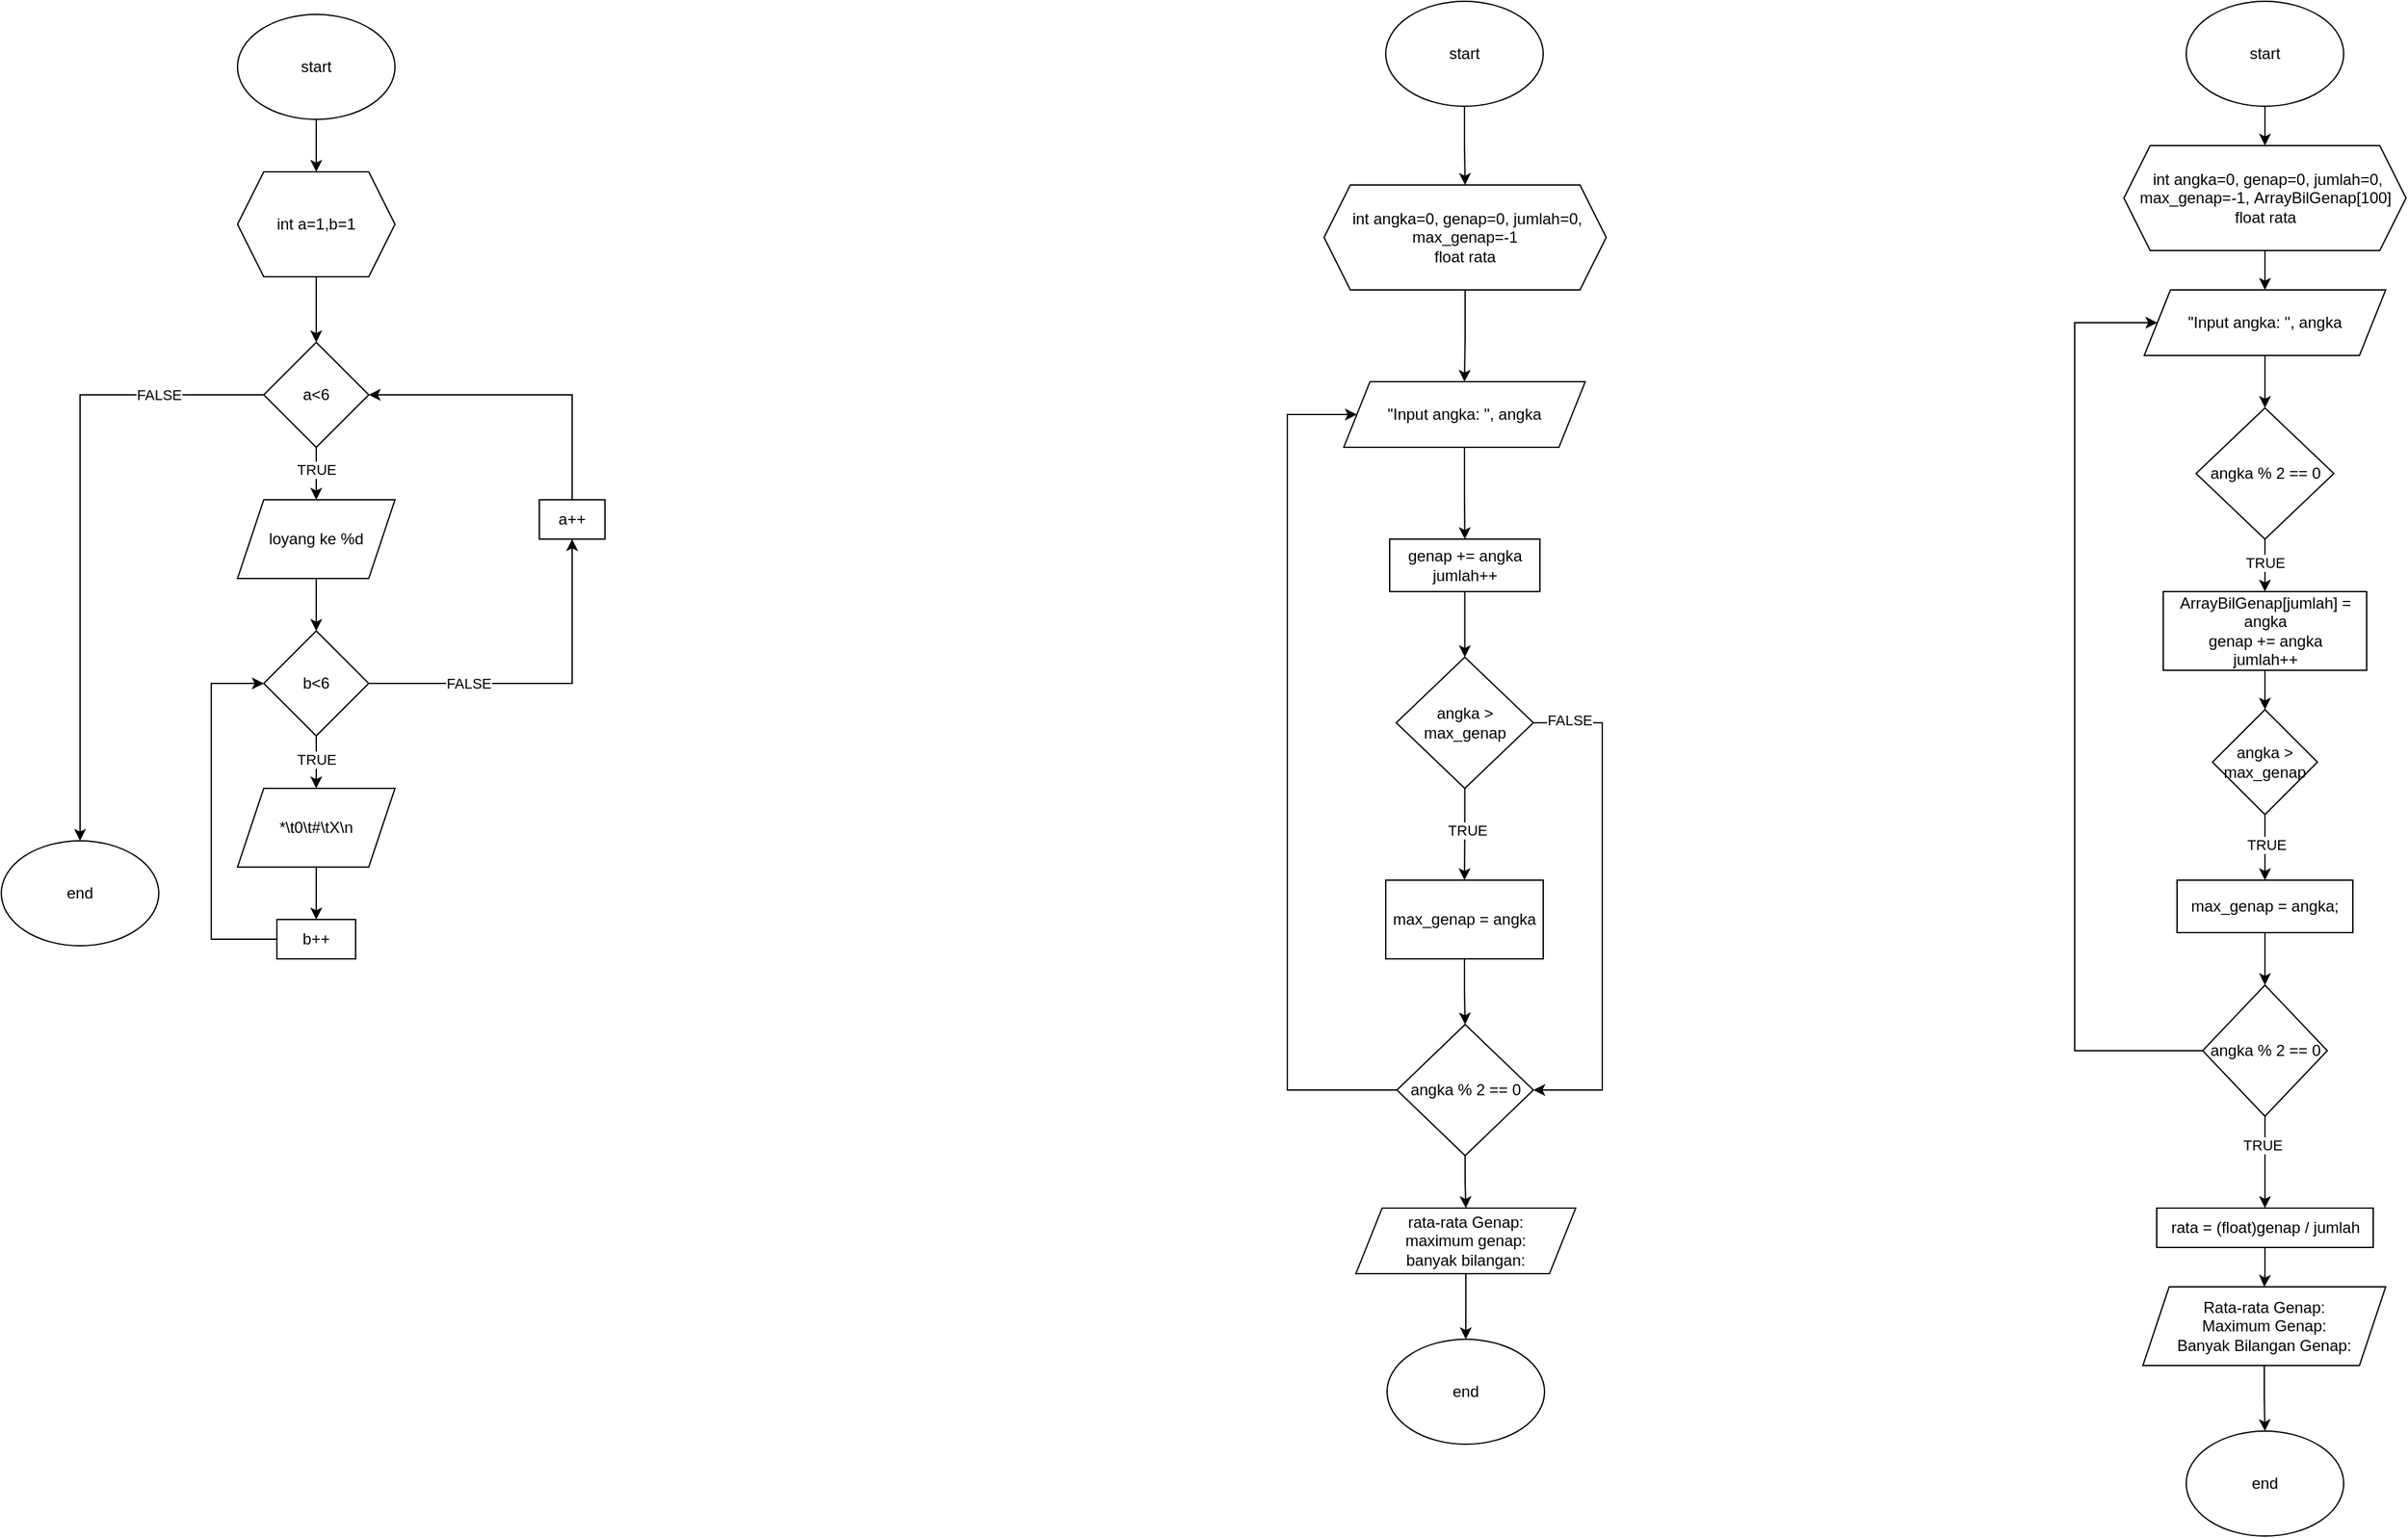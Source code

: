 <mxfile version="25.0.1">
  <diagram name="Page-1" id="1oAfq___Pv5-RbnvMRSS">
    <mxGraphModel dx="1315" dy="1180" grid="1" gridSize="10" guides="1" tooltips="1" connect="1" arrows="1" fold="1" page="1" pageScale="1" pageWidth="850" pageHeight="1100" math="0" shadow="0">
      <root>
        <mxCell id="0" />
        <mxCell id="1" parent="0" />
        <mxCell id="LzoUuZFargR1hE_XarP3-33" value="" style="edgeStyle=orthogonalEdgeStyle;rounded=0;orthogonalLoop=1;jettySize=auto;html=1;" edge="1" parent="1" source="LzoUuZFargR1hE_XarP3-34" target="LzoUuZFargR1hE_XarP3-36">
          <mxGeometry relative="1" as="geometry" />
        </mxCell>
        <mxCell id="LzoUuZFargR1hE_XarP3-34" value="start" style="ellipse;whiteSpace=wrap;html=1;" vertex="1" parent="1">
          <mxGeometry x="1150" y="30" width="120" height="80" as="geometry" />
        </mxCell>
        <mxCell id="LzoUuZFargR1hE_XarP3-35" value="" style="edgeStyle=orthogonalEdgeStyle;rounded=0;orthogonalLoop=1;jettySize=auto;html=1;" edge="1" parent="1" source="LzoUuZFargR1hE_XarP3-36" target="LzoUuZFargR1hE_XarP3-41">
          <mxGeometry relative="1" as="geometry" />
        </mxCell>
        <mxCell id="LzoUuZFargR1hE_XarP3-36" value="int a=1,b=1" style="shape=hexagon;perimeter=hexagonPerimeter2;whiteSpace=wrap;html=1;fixedSize=1;" vertex="1" parent="1">
          <mxGeometry x="1150" y="150" width="120" height="80" as="geometry" />
        </mxCell>
        <mxCell id="LzoUuZFargR1hE_XarP3-37" value="" style="edgeStyle=orthogonalEdgeStyle;rounded=0;orthogonalLoop=1;jettySize=auto;html=1;" edge="1" parent="1" source="LzoUuZFargR1hE_XarP3-41" target="LzoUuZFargR1hE_XarP3-43">
          <mxGeometry relative="1" as="geometry" />
        </mxCell>
        <mxCell id="LzoUuZFargR1hE_XarP3-38" value="TRUE" style="edgeLabel;html=1;align=center;verticalAlign=middle;resizable=0;points=[];" vertex="1" connectable="0" parent="LzoUuZFargR1hE_XarP3-37">
          <mxGeometry x="-0.153" relative="1" as="geometry">
            <mxPoint as="offset" />
          </mxGeometry>
        </mxCell>
        <mxCell id="LzoUuZFargR1hE_XarP3-39" style="edgeStyle=orthogonalEdgeStyle;rounded=0;orthogonalLoop=1;jettySize=auto;html=1;entryX=0.5;entryY=0;entryDx=0;entryDy=0;" edge="1" parent="1" source="LzoUuZFargR1hE_XarP3-41" target="LzoUuZFargR1hE_XarP3-51">
          <mxGeometry relative="1" as="geometry" />
        </mxCell>
        <mxCell id="LzoUuZFargR1hE_XarP3-40" value="FALSE" style="edgeLabel;html=1;align=center;verticalAlign=middle;resizable=0;points=[];" vertex="1" connectable="0" parent="LzoUuZFargR1hE_XarP3-39">
          <mxGeometry x="-0.665" relative="1" as="geometry">
            <mxPoint as="offset" />
          </mxGeometry>
        </mxCell>
        <mxCell id="LzoUuZFargR1hE_XarP3-41" value="a&amp;lt;6" style="rhombus;whiteSpace=wrap;html=1;" vertex="1" parent="1">
          <mxGeometry x="1170" y="280" width="80" height="80" as="geometry" />
        </mxCell>
        <mxCell id="LzoUuZFargR1hE_XarP3-42" value="" style="edgeStyle=orthogonalEdgeStyle;rounded=0;orthogonalLoop=1;jettySize=auto;html=1;" edge="1" parent="1" source="LzoUuZFargR1hE_XarP3-43" target="LzoUuZFargR1hE_XarP3-48">
          <mxGeometry relative="1" as="geometry" />
        </mxCell>
        <mxCell id="LzoUuZFargR1hE_XarP3-43" value="loyang ke %d" style="shape=parallelogram;perimeter=parallelogramPerimeter;whiteSpace=wrap;html=1;fixedSize=1;" vertex="1" parent="1">
          <mxGeometry x="1150" y="400" width="120" height="60" as="geometry" />
        </mxCell>
        <mxCell id="LzoUuZFargR1hE_XarP3-44" value="" style="edgeStyle=orthogonalEdgeStyle;rounded=0;orthogonalLoop=1;jettySize=auto;html=1;" edge="1" parent="1" source="LzoUuZFargR1hE_XarP3-48" target="LzoUuZFargR1hE_XarP3-50">
          <mxGeometry relative="1" as="geometry" />
        </mxCell>
        <mxCell id="LzoUuZFargR1hE_XarP3-45" value="TRUE" style="edgeLabel;html=1;align=center;verticalAlign=middle;resizable=0;points=[];" vertex="1" connectable="0" parent="LzoUuZFargR1hE_XarP3-44">
          <mxGeometry x="-0.119" relative="1" as="geometry">
            <mxPoint as="offset" />
          </mxGeometry>
        </mxCell>
        <mxCell id="LzoUuZFargR1hE_XarP3-46" style="edgeStyle=orthogonalEdgeStyle;rounded=0;orthogonalLoop=1;jettySize=auto;html=1;" edge="1" parent="1" source="LzoUuZFargR1hE_XarP3-48" target="LzoUuZFargR1hE_XarP3-55">
          <mxGeometry relative="1" as="geometry" />
        </mxCell>
        <mxCell id="LzoUuZFargR1hE_XarP3-47" value="FALSE" style="edgeLabel;html=1;align=center;verticalAlign=middle;resizable=0;points=[];" vertex="1" connectable="0" parent="LzoUuZFargR1hE_XarP3-46">
          <mxGeometry x="-0.432" relative="1" as="geometry">
            <mxPoint as="offset" />
          </mxGeometry>
        </mxCell>
        <mxCell id="LzoUuZFargR1hE_XarP3-48" value="b&amp;lt;6" style="rhombus;whiteSpace=wrap;html=1;" vertex="1" parent="1">
          <mxGeometry x="1170" y="500" width="80" height="80" as="geometry" />
        </mxCell>
        <mxCell id="LzoUuZFargR1hE_XarP3-49" value="" style="edgeStyle=orthogonalEdgeStyle;rounded=0;orthogonalLoop=1;jettySize=auto;html=1;" edge="1" parent="1" source="LzoUuZFargR1hE_XarP3-50" target="LzoUuZFargR1hE_XarP3-53">
          <mxGeometry relative="1" as="geometry" />
        </mxCell>
        <mxCell id="LzoUuZFargR1hE_XarP3-50" value="*\t0\t#\tX\n" style="shape=parallelogram;perimeter=parallelogramPerimeter;whiteSpace=wrap;html=1;fixedSize=1;" vertex="1" parent="1">
          <mxGeometry x="1150" y="620" width="120" height="60" as="geometry" />
        </mxCell>
        <mxCell id="LzoUuZFargR1hE_XarP3-51" value="end" style="ellipse;whiteSpace=wrap;html=1;" vertex="1" parent="1">
          <mxGeometry x="970" y="660" width="120" height="80" as="geometry" />
        </mxCell>
        <mxCell id="LzoUuZFargR1hE_XarP3-52" style="edgeStyle=orthogonalEdgeStyle;rounded=0;orthogonalLoop=1;jettySize=auto;html=1;entryX=0;entryY=0.5;entryDx=0;entryDy=0;" edge="1" parent="1" source="LzoUuZFargR1hE_XarP3-53" target="LzoUuZFargR1hE_XarP3-48">
          <mxGeometry relative="1" as="geometry">
            <Array as="points">
              <mxPoint x="1130" y="735" />
              <mxPoint x="1130" y="540" />
            </Array>
          </mxGeometry>
        </mxCell>
        <mxCell id="LzoUuZFargR1hE_XarP3-53" value="b++" style="rounded=0;whiteSpace=wrap;html=1;" vertex="1" parent="1">
          <mxGeometry x="1180" y="720" width="60" height="30" as="geometry" />
        </mxCell>
        <mxCell id="LzoUuZFargR1hE_XarP3-54" style="edgeStyle=orthogonalEdgeStyle;rounded=0;orthogonalLoop=1;jettySize=auto;html=1;entryX=1;entryY=0.5;entryDx=0;entryDy=0;" edge="1" parent="1" source="LzoUuZFargR1hE_XarP3-55" target="LzoUuZFargR1hE_XarP3-41">
          <mxGeometry relative="1" as="geometry">
            <Array as="points">
              <mxPoint x="1405" y="320" />
            </Array>
          </mxGeometry>
        </mxCell>
        <mxCell id="LzoUuZFargR1hE_XarP3-55" value="a++" style="rounded=0;whiteSpace=wrap;html=1;" vertex="1" parent="1">
          <mxGeometry x="1380" y="400" width="50" height="30" as="geometry" />
        </mxCell>
        <mxCell id="LzoUuZFargR1hE_XarP3-56" value="" style="edgeStyle=orthogonalEdgeStyle;rounded=0;orthogonalLoop=1;jettySize=auto;html=1;" edge="1" parent="1" source="LzoUuZFargR1hE_XarP3-57" target="LzoUuZFargR1hE_XarP3-59">
          <mxGeometry relative="1" as="geometry" />
        </mxCell>
        <mxCell id="LzoUuZFargR1hE_XarP3-57" value="start" style="ellipse;whiteSpace=wrap;html=1;" vertex="1" parent="1">
          <mxGeometry x="2025" y="20" width="120" height="80" as="geometry" />
        </mxCell>
        <mxCell id="LzoUuZFargR1hE_XarP3-58" value="" style="edgeStyle=orthogonalEdgeStyle;rounded=0;orthogonalLoop=1;jettySize=auto;html=1;" edge="1" parent="1" source="LzoUuZFargR1hE_XarP3-59" target="LzoUuZFargR1hE_XarP3-61">
          <mxGeometry relative="1" as="geometry" />
        </mxCell>
        <mxCell id="LzoUuZFargR1hE_XarP3-59" value="&amp;nbsp;int angka=0, genap=0, jumlah=0, max_genap=-1&lt;div&gt;float rata&lt;/div&gt;" style="shape=hexagon;perimeter=hexagonPerimeter2;whiteSpace=wrap;html=1;fixedSize=1;" vertex="1" parent="1">
          <mxGeometry x="1978" y="160" width="215" height="80" as="geometry" />
        </mxCell>
        <mxCell id="LzoUuZFargR1hE_XarP3-60" value="" style="edgeStyle=orthogonalEdgeStyle;rounded=0;orthogonalLoop=1;jettySize=auto;html=1;" edge="1" parent="1" source="LzoUuZFargR1hE_XarP3-61" target="LzoUuZFargR1hE_XarP3-63">
          <mxGeometry relative="1" as="geometry" />
        </mxCell>
        <mxCell id="LzoUuZFargR1hE_XarP3-61" value="&quot;Input angka: &quot;, angka" style="shape=parallelogram;perimeter=parallelogramPerimeter;whiteSpace=wrap;html=1;fixedSize=1;" vertex="1" parent="1">
          <mxGeometry x="1993" y="310" width="184" height="50" as="geometry" />
        </mxCell>
        <mxCell id="LzoUuZFargR1hE_XarP3-62" value="" style="edgeStyle=orthogonalEdgeStyle;rounded=0;orthogonalLoop=1;jettySize=auto;html=1;" edge="1" parent="1" source="LzoUuZFargR1hE_XarP3-63" target="LzoUuZFargR1hE_XarP3-68">
          <mxGeometry relative="1" as="geometry" />
        </mxCell>
        <mxCell id="LzoUuZFargR1hE_XarP3-63" value="&lt;div&gt;genap += angka&lt;/div&gt;&lt;div&gt;&lt;span style=&quot;background-color: initial;&quot;&gt;jumlah++&lt;/span&gt;&lt;/div&gt;" style="rounded=0;whiteSpace=wrap;html=1;" vertex="1" parent="1">
          <mxGeometry x="2028" y="430" width="114.5" height="40" as="geometry" />
        </mxCell>
        <mxCell id="LzoUuZFargR1hE_XarP3-64" style="edgeStyle=orthogonalEdgeStyle;rounded=0;orthogonalLoop=1;jettySize=auto;html=1;entryX=1;entryY=0.5;entryDx=0;entryDy=0;" edge="1" parent="1" source="LzoUuZFargR1hE_XarP3-68" target="LzoUuZFargR1hE_XarP3-73">
          <mxGeometry relative="1" as="geometry">
            <Array as="points">
              <mxPoint x="2190" y="570" />
              <mxPoint x="2190" y="850" />
            </Array>
          </mxGeometry>
        </mxCell>
        <mxCell id="LzoUuZFargR1hE_XarP3-65" value="FALSE" style="edgeLabel;html=1;align=center;verticalAlign=middle;resizable=0;points=[];" vertex="1" connectable="0" parent="LzoUuZFargR1hE_XarP3-64">
          <mxGeometry x="-0.861" y="2" relative="1" as="geometry">
            <mxPoint as="offset" />
          </mxGeometry>
        </mxCell>
        <mxCell id="LzoUuZFargR1hE_XarP3-66" value="" style="edgeStyle=orthogonalEdgeStyle;rounded=0;orthogonalLoop=1;jettySize=auto;html=1;" edge="1" parent="1" source="LzoUuZFargR1hE_XarP3-68" target="LzoUuZFargR1hE_XarP3-70">
          <mxGeometry relative="1" as="geometry" />
        </mxCell>
        <mxCell id="LzoUuZFargR1hE_XarP3-67" value="TRUE" style="edgeLabel;html=1;align=center;verticalAlign=middle;resizable=0;points=[];" vertex="1" connectable="0" parent="LzoUuZFargR1hE_XarP3-66">
          <mxGeometry x="-0.099" y="1" relative="1" as="geometry">
            <mxPoint as="offset" />
          </mxGeometry>
        </mxCell>
        <mxCell id="LzoUuZFargR1hE_XarP3-68" value="angka &amp;gt; max_genap" style="rhombus;whiteSpace=wrap;html=1;" vertex="1" parent="1">
          <mxGeometry x="2033" y="520" width="104.5" height="100" as="geometry" />
        </mxCell>
        <mxCell id="LzoUuZFargR1hE_XarP3-69" value="" style="edgeStyle=orthogonalEdgeStyle;rounded=0;orthogonalLoop=1;jettySize=auto;html=1;" edge="1" parent="1" source="LzoUuZFargR1hE_XarP3-70" target="LzoUuZFargR1hE_XarP3-73">
          <mxGeometry relative="1" as="geometry" />
        </mxCell>
        <mxCell id="LzoUuZFargR1hE_XarP3-70" value="max_genap = angka" style="rounded=0;whiteSpace=wrap;html=1;" vertex="1" parent="1">
          <mxGeometry x="2025" y="690" width="120" height="60" as="geometry" />
        </mxCell>
        <mxCell id="LzoUuZFargR1hE_XarP3-71" style="edgeStyle=orthogonalEdgeStyle;rounded=0;orthogonalLoop=1;jettySize=auto;html=1;entryX=0;entryY=0.5;entryDx=0;entryDy=0;" edge="1" parent="1" source="LzoUuZFargR1hE_XarP3-73" target="LzoUuZFargR1hE_XarP3-61">
          <mxGeometry relative="1" as="geometry">
            <Array as="points">
              <mxPoint x="1950" y="850" />
              <mxPoint x="1950" y="335" />
            </Array>
          </mxGeometry>
        </mxCell>
        <mxCell id="LzoUuZFargR1hE_XarP3-72" value="" style="edgeStyle=orthogonalEdgeStyle;rounded=0;orthogonalLoop=1;jettySize=auto;html=1;" edge="1" parent="1" source="LzoUuZFargR1hE_XarP3-73" target="LzoUuZFargR1hE_XarP3-75">
          <mxGeometry relative="1" as="geometry" />
        </mxCell>
        <mxCell id="LzoUuZFargR1hE_XarP3-73" value="angka % 2 == 0" style="rhombus;whiteSpace=wrap;html=1;" vertex="1" parent="1">
          <mxGeometry x="2033.5" y="800" width="104" height="100" as="geometry" />
        </mxCell>
        <mxCell id="LzoUuZFargR1hE_XarP3-74" style="edgeStyle=orthogonalEdgeStyle;rounded=0;orthogonalLoop=1;jettySize=auto;html=1;entryX=0.5;entryY=0;entryDx=0;entryDy=0;" edge="1" parent="1" source="LzoUuZFargR1hE_XarP3-75" target="LzoUuZFargR1hE_XarP3-76">
          <mxGeometry relative="1" as="geometry" />
        </mxCell>
        <mxCell id="LzoUuZFargR1hE_XarP3-75" value="rata-rata Genap:&lt;br&gt;maximum genap:&lt;br&gt;banyak bilangan:" style="shape=parallelogram;perimeter=parallelogramPerimeter;whiteSpace=wrap;html=1;fixedSize=1;" vertex="1" parent="1">
          <mxGeometry x="2002.25" y="940" width="167.5" height="50" as="geometry" />
        </mxCell>
        <mxCell id="LzoUuZFargR1hE_XarP3-76" value="end" style="ellipse;whiteSpace=wrap;html=1;" vertex="1" parent="1">
          <mxGeometry x="2026" y="1040" width="120" height="80" as="geometry" />
        </mxCell>
        <mxCell id="LzoUuZFargR1hE_XarP3-77" value="" style="edgeStyle=orthogonalEdgeStyle;rounded=0;orthogonalLoop=1;jettySize=auto;html=1;" edge="1" parent="1" source="LzoUuZFargR1hE_XarP3-78" target="LzoUuZFargR1hE_XarP3-80">
          <mxGeometry relative="1" as="geometry" />
        </mxCell>
        <mxCell id="LzoUuZFargR1hE_XarP3-78" value="start" style="ellipse;whiteSpace=wrap;html=1;" vertex="1" parent="1">
          <mxGeometry x="2635" y="20" width="120" height="80" as="geometry" />
        </mxCell>
        <mxCell id="LzoUuZFargR1hE_XarP3-79" value="" style="edgeStyle=orthogonalEdgeStyle;rounded=0;orthogonalLoop=1;jettySize=auto;html=1;" edge="1" parent="1" source="LzoUuZFargR1hE_XarP3-80" target="LzoUuZFargR1hE_XarP3-82">
          <mxGeometry relative="1" as="geometry" />
        </mxCell>
        <mxCell id="LzoUuZFargR1hE_XarP3-80" value="&amp;nbsp;int angka=0, genap=0, jumlah=0, max_genap=-1,&amp;nbsp;ArrayBilGenap[100]&lt;div&gt;float rata&lt;/div&gt;" style="shape=hexagon;perimeter=hexagonPerimeter2;whiteSpace=wrap;html=1;fixedSize=1;" vertex="1" parent="1">
          <mxGeometry x="2587.5" y="130" width="215" height="80" as="geometry" />
        </mxCell>
        <mxCell id="LzoUuZFargR1hE_XarP3-81" value="" style="edgeStyle=orthogonalEdgeStyle;rounded=0;orthogonalLoop=1;jettySize=auto;html=1;" edge="1" parent="1" source="LzoUuZFargR1hE_XarP3-82" target="LzoUuZFargR1hE_XarP3-85">
          <mxGeometry relative="1" as="geometry" />
        </mxCell>
        <mxCell id="LzoUuZFargR1hE_XarP3-82" value="&quot;Input angka: &quot;, angka" style="shape=parallelogram;perimeter=parallelogramPerimeter;whiteSpace=wrap;html=1;fixedSize=1;" vertex="1" parent="1">
          <mxGeometry x="2603" y="240" width="184" height="50" as="geometry" />
        </mxCell>
        <mxCell id="LzoUuZFargR1hE_XarP3-83" value="" style="edgeStyle=orthogonalEdgeStyle;rounded=0;orthogonalLoop=1;jettySize=auto;html=1;" edge="1" parent="1" source="LzoUuZFargR1hE_XarP3-85" target="LzoUuZFargR1hE_XarP3-87">
          <mxGeometry relative="1" as="geometry" />
        </mxCell>
        <mxCell id="LzoUuZFargR1hE_XarP3-84" value="TRUE" style="edgeLabel;html=1;align=center;verticalAlign=middle;resizable=0;points=[];" vertex="1" connectable="0" parent="LzoUuZFargR1hE_XarP3-83">
          <mxGeometry x="-0.1" relative="1" as="geometry">
            <mxPoint as="offset" />
          </mxGeometry>
        </mxCell>
        <mxCell id="LzoUuZFargR1hE_XarP3-85" value="angka % 2 == 0" style="rhombus;whiteSpace=wrap;html=1;" vertex="1" parent="1">
          <mxGeometry x="2642.5" y="330" width="105" height="100" as="geometry" />
        </mxCell>
        <mxCell id="LzoUuZFargR1hE_XarP3-86" value="" style="edgeStyle=orthogonalEdgeStyle;rounded=0;orthogonalLoop=1;jettySize=auto;html=1;" edge="1" parent="1" source="LzoUuZFargR1hE_XarP3-87" target="LzoUuZFargR1hE_XarP3-90">
          <mxGeometry relative="1" as="geometry" />
        </mxCell>
        <mxCell id="LzoUuZFargR1hE_XarP3-87" value="&lt;div&gt;ArrayBilGenap[jumlah] = angka&lt;/div&gt;&lt;div&gt;&lt;span style=&quot;background-color: initial;&quot;&gt;genap += angka&lt;/span&gt;&lt;/div&gt;&lt;div&gt;jumlah++&lt;/div&gt;" style="rounded=0;whiteSpace=wrap;html=1;" vertex="1" parent="1">
          <mxGeometry x="2617.5" y="470" width="155" height="60" as="geometry" />
        </mxCell>
        <mxCell id="LzoUuZFargR1hE_XarP3-88" value="" style="edgeStyle=orthogonalEdgeStyle;rounded=0;orthogonalLoop=1;jettySize=auto;html=1;" edge="1" parent="1" source="LzoUuZFargR1hE_XarP3-90" target="LzoUuZFargR1hE_XarP3-92">
          <mxGeometry relative="1" as="geometry" />
        </mxCell>
        <mxCell id="LzoUuZFargR1hE_XarP3-89" value="TRUE" style="edgeLabel;html=1;align=center;verticalAlign=middle;resizable=0;points=[];" vertex="1" connectable="0" parent="LzoUuZFargR1hE_XarP3-88">
          <mxGeometry x="-0.08" y="1" relative="1" as="geometry">
            <mxPoint as="offset" />
          </mxGeometry>
        </mxCell>
        <mxCell id="LzoUuZFargR1hE_XarP3-90" value="angka &amp;gt; max_genap" style="rhombus;whiteSpace=wrap;html=1;" vertex="1" parent="1">
          <mxGeometry x="2655" y="560" width="80" height="80" as="geometry" />
        </mxCell>
        <mxCell id="LzoUuZFargR1hE_XarP3-91" value="" style="edgeStyle=orthogonalEdgeStyle;rounded=0;orthogonalLoop=1;jettySize=auto;html=1;" edge="1" parent="1" source="LzoUuZFargR1hE_XarP3-92" target="LzoUuZFargR1hE_XarP3-96">
          <mxGeometry relative="1" as="geometry" />
        </mxCell>
        <mxCell id="LzoUuZFargR1hE_XarP3-92" value="max_genap = angka;" style="rounded=0;whiteSpace=wrap;html=1;" vertex="1" parent="1">
          <mxGeometry x="2628" y="690" width="134" height="40" as="geometry" />
        </mxCell>
        <mxCell id="LzoUuZFargR1hE_XarP3-93" style="edgeStyle=orthogonalEdgeStyle;rounded=0;orthogonalLoop=1;jettySize=auto;html=1;entryX=0;entryY=0.5;entryDx=0;entryDy=0;" edge="1" parent="1" source="LzoUuZFargR1hE_XarP3-96" target="LzoUuZFargR1hE_XarP3-82">
          <mxGeometry relative="1" as="geometry">
            <Array as="points">
              <mxPoint x="2550" y="820" />
              <mxPoint x="2550" y="265" />
            </Array>
          </mxGeometry>
        </mxCell>
        <mxCell id="LzoUuZFargR1hE_XarP3-94" value="" style="edgeStyle=orthogonalEdgeStyle;rounded=0;orthogonalLoop=1;jettySize=auto;html=1;" edge="1" parent="1" source="LzoUuZFargR1hE_XarP3-96" target="LzoUuZFargR1hE_XarP3-98">
          <mxGeometry relative="1" as="geometry" />
        </mxCell>
        <mxCell id="LzoUuZFargR1hE_XarP3-95" value="TRUE" style="edgeLabel;html=1;align=center;verticalAlign=middle;resizable=0;points=[];" vertex="1" connectable="0" parent="LzoUuZFargR1hE_XarP3-94">
          <mxGeometry x="-0.392" y="-2" relative="1" as="geometry">
            <mxPoint as="offset" />
          </mxGeometry>
        </mxCell>
        <mxCell id="LzoUuZFargR1hE_XarP3-96" value="angka % 2 == 0" style="rhombus;whiteSpace=wrap;html=1;" vertex="1" parent="1">
          <mxGeometry x="2647.5" y="770" width="95" height="100" as="geometry" />
        </mxCell>
        <mxCell id="LzoUuZFargR1hE_XarP3-97" value="" style="edgeStyle=orthogonalEdgeStyle;rounded=0;orthogonalLoop=1;jettySize=auto;html=1;" edge="1" parent="1" source="LzoUuZFargR1hE_XarP3-98" target="LzoUuZFargR1hE_XarP3-100">
          <mxGeometry relative="1" as="geometry" />
        </mxCell>
        <mxCell id="LzoUuZFargR1hE_XarP3-98" value="rata = (float)genap / jumlah" style="rounded=0;whiteSpace=wrap;html=1;" vertex="1" parent="1">
          <mxGeometry x="2612.5" y="940" width="165" height="30" as="geometry" />
        </mxCell>
        <mxCell id="LzoUuZFargR1hE_XarP3-99" value="" style="edgeStyle=orthogonalEdgeStyle;rounded=0;orthogonalLoop=1;jettySize=auto;html=1;" edge="1" parent="1" source="LzoUuZFargR1hE_XarP3-100" target="LzoUuZFargR1hE_XarP3-101">
          <mxGeometry relative="1" as="geometry" />
        </mxCell>
        <mxCell id="LzoUuZFargR1hE_XarP3-100" value="Rata-rata Genap:&lt;div&gt;Maximum Genap:&lt;/div&gt;&lt;div&gt;Banyak Bilangan Genap:&lt;/div&gt;" style="shape=parallelogram;perimeter=parallelogramPerimeter;whiteSpace=wrap;html=1;fixedSize=1;" vertex="1" parent="1">
          <mxGeometry x="2602" y="1000" width="185" height="60" as="geometry" />
        </mxCell>
        <mxCell id="LzoUuZFargR1hE_XarP3-101" value="end" style="ellipse;whiteSpace=wrap;html=1;" vertex="1" parent="1">
          <mxGeometry x="2635" y="1110" width="120" height="80" as="geometry" />
        </mxCell>
      </root>
    </mxGraphModel>
  </diagram>
</mxfile>
